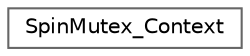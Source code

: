 digraph "类继承关系图"
{
 // LATEX_PDF_SIZE
  bgcolor="transparent";
  edge [fontname=Helvetica,fontsize=10,labelfontname=Helvetica,labelfontsize=10];
  node [fontname=Helvetica,fontsize=10,shape=box,height=0.2,width=0.4];
  rankdir="LR";
  Node0 [id="Node000000",label="SpinMutex_Context",height=0.2,width=0.4,color="grey40", fillcolor="white", style="filled",URL="$struct_spin_mutex___context.html",tooltip=" "];
}
